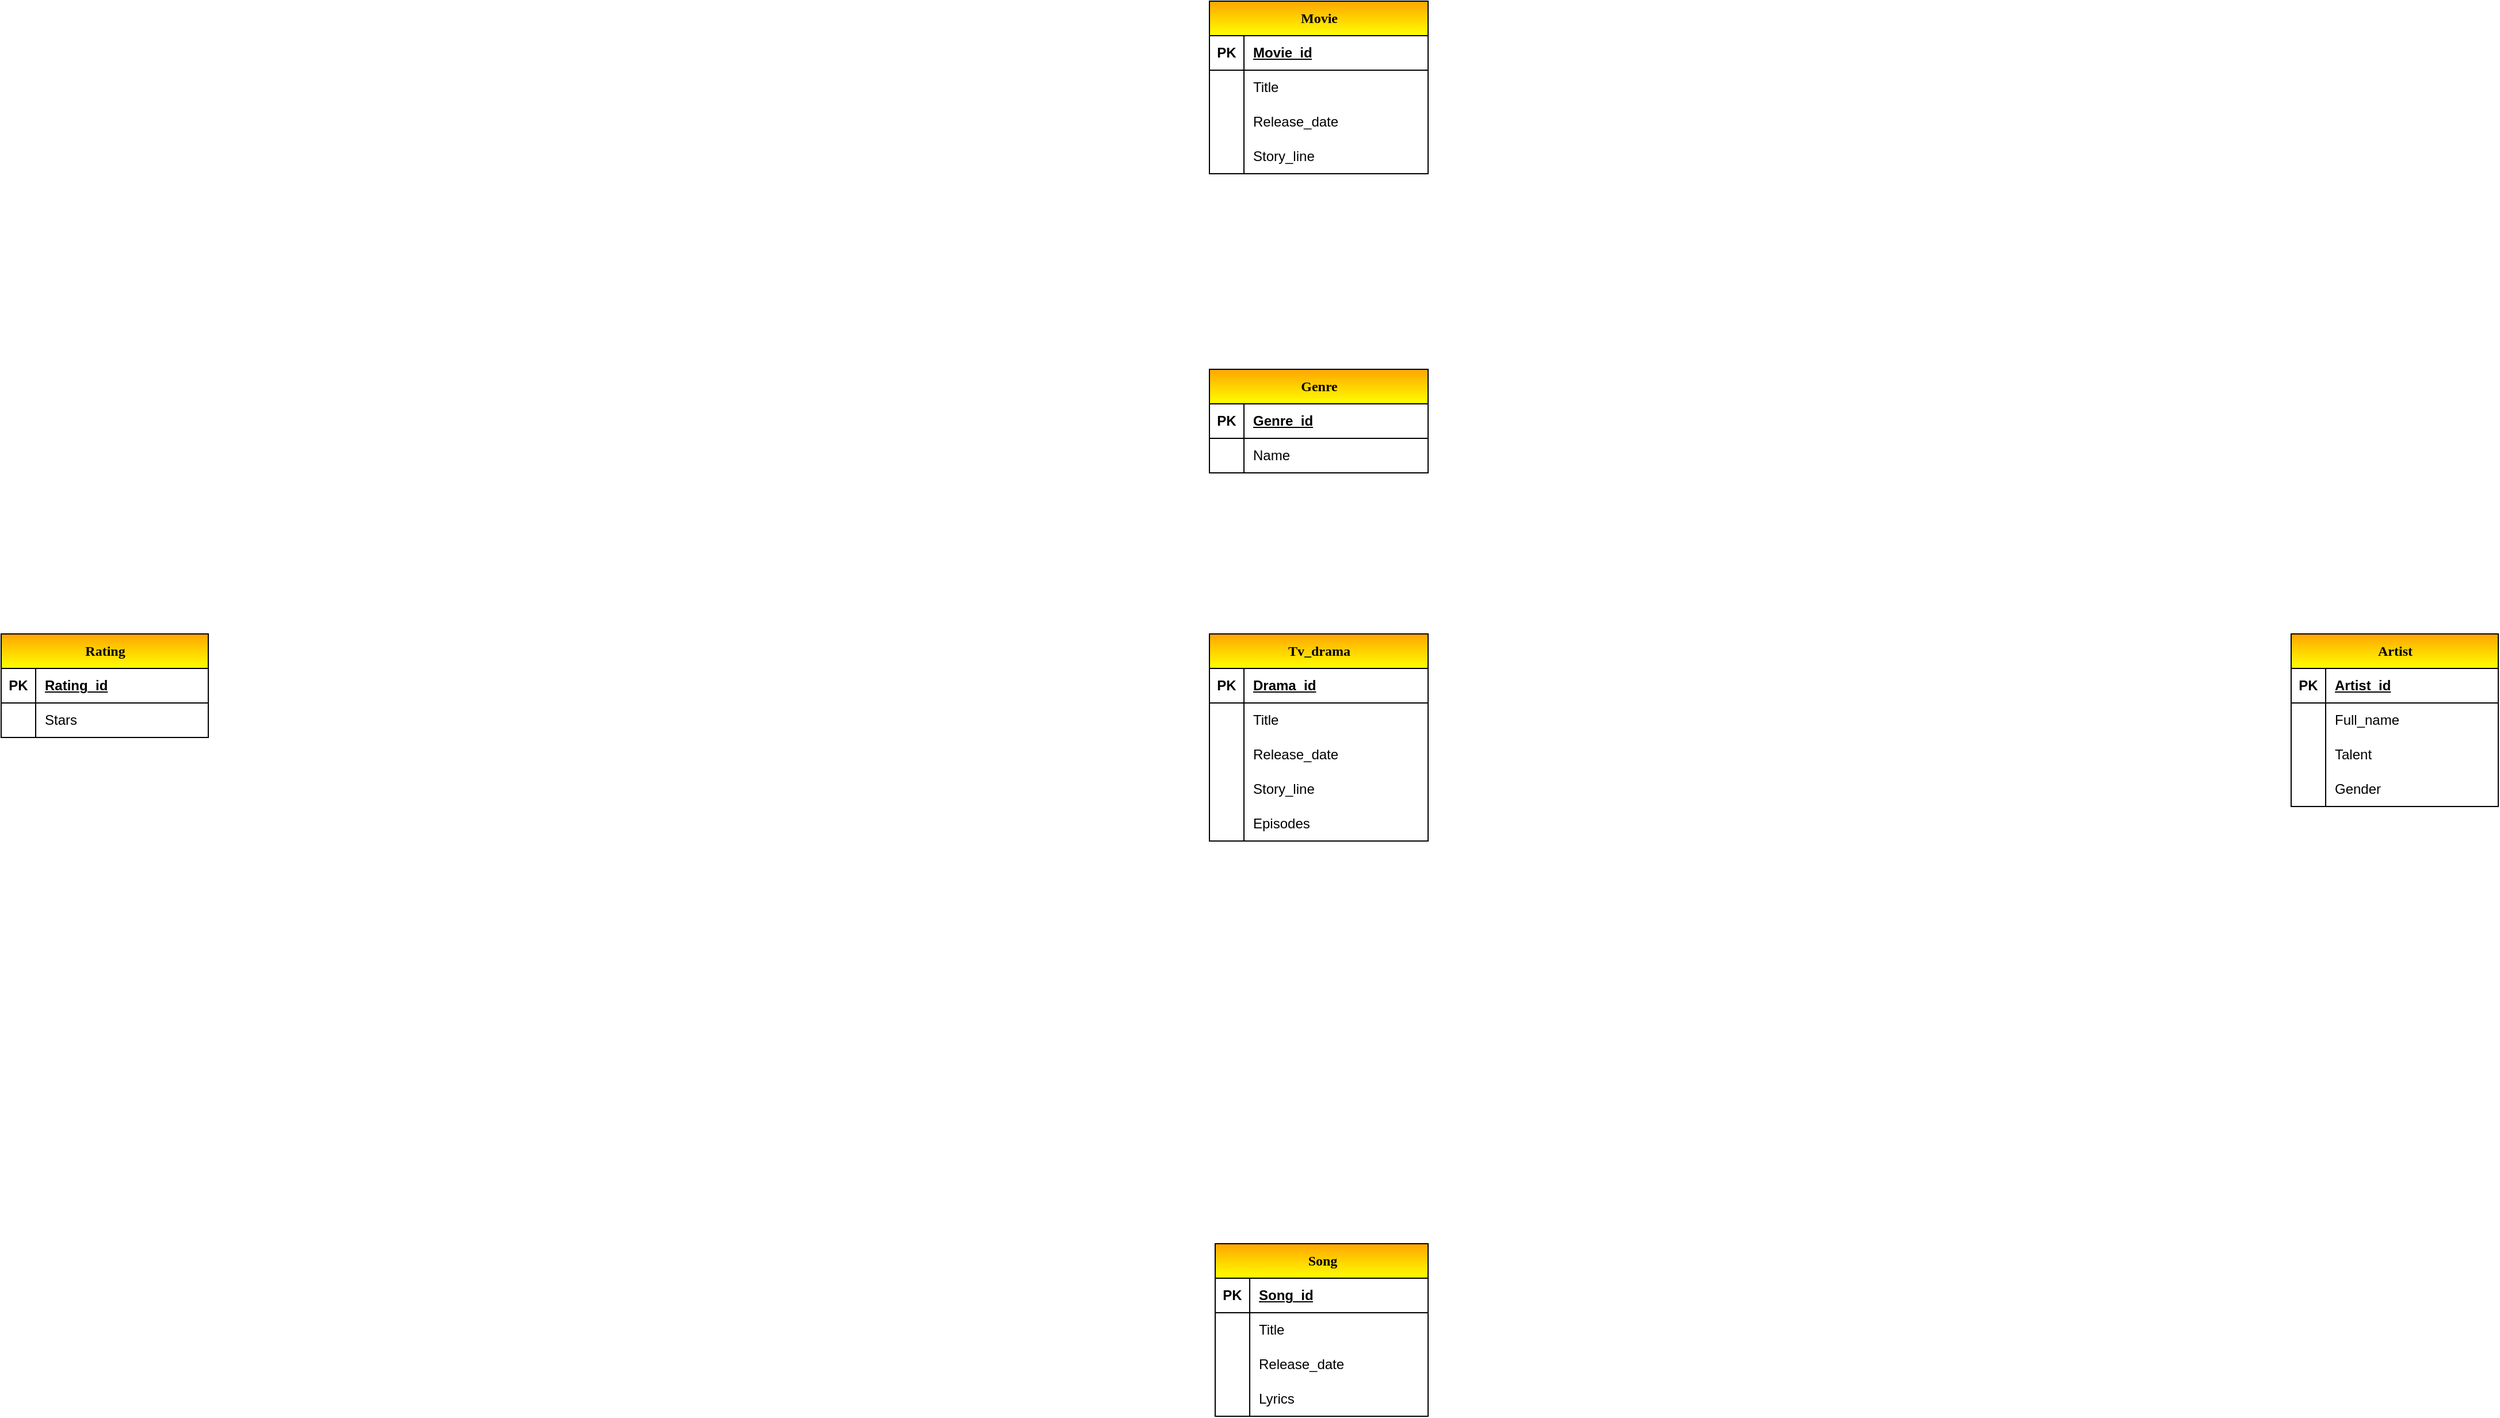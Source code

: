 <mxfile version="24.2.7" type="github">
  <diagram id="R2lEEEUBdFMjLlhIrx00" name="Page-1">
    <mxGraphModel dx="3783" dy="2547" grid="1" gridSize="10" guides="1" tooltips="1" connect="1" arrows="1" fold="1" page="1" pageScale="1" pageWidth="850" pageHeight="1100" math="0" shadow="0" extFonts="Permanent Marker^https://fonts.googleapis.com/css?family=Permanent+Marker">
      <root>
        <mxCell id="0" />
        <mxCell id="1" parent="0" />
        <mxCell id="d4R7U-uVVvmvV2DnVo3v-1" value="&lt;font face=&quot;Times New Roman&quot;&gt;Movie&lt;/font&gt;" style="shape=table;startSize=30;container=1;collapsible=1;childLayout=tableLayout;fixedRows=1;rowLines=0;fontStyle=1;align=center;resizeLast=1;html=1;gradientColor=#FFFF00;swimlaneFillColor=none;fillColor=#FFA500;" vertex="1" parent="1">
          <mxGeometry x="330" y="-50" width="190" height="150" as="geometry">
            <mxRectangle x="330" y="150" width="70" height="30" as="alternateBounds" />
          </mxGeometry>
        </mxCell>
        <mxCell id="d4R7U-uVVvmvV2DnVo3v-2" value="" style="shape=tableRow;horizontal=0;startSize=0;swimlaneHead=0;swimlaneBody=0;fillColor=none;collapsible=0;dropTarget=0;points=[[0,0.5],[1,0.5]];portConstraint=eastwest;top=0;left=0;right=0;bottom=1;" vertex="1" parent="d4R7U-uVVvmvV2DnVo3v-1">
          <mxGeometry y="30" width="190" height="30" as="geometry" />
        </mxCell>
        <mxCell id="d4R7U-uVVvmvV2DnVo3v-3" value="PK" style="shape=partialRectangle;connectable=0;fillColor=none;top=0;left=0;bottom=0;right=0;fontStyle=1;overflow=hidden;whiteSpace=wrap;html=1;" vertex="1" parent="d4R7U-uVVvmvV2DnVo3v-2">
          <mxGeometry width="30" height="30" as="geometry">
            <mxRectangle width="30" height="30" as="alternateBounds" />
          </mxGeometry>
        </mxCell>
        <mxCell id="d4R7U-uVVvmvV2DnVo3v-4" value="Movie_id" style="shape=partialRectangle;connectable=0;fillColor=none;top=0;left=0;bottom=0;right=0;align=left;spacingLeft=6;fontStyle=5;overflow=hidden;whiteSpace=wrap;html=1;" vertex="1" parent="d4R7U-uVVvmvV2DnVo3v-2">
          <mxGeometry x="30" width="160" height="30" as="geometry">
            <mxRectangle width="160" height="30" as="alternateBounds" />
          </mxGeometry>
        </mxCell>
        <mxCell id="d4R7U-uVVvmvV2DnVo3v-5" value="" style="shape=tableRow;horizontal=0;startSize=0;swimlaneHead=0;swimlaneBody=0;fillColor=none;collapsible=0;dropTarget=0;points=[[0,0.5],[1,0.5]];portConstraint=eastwest;top=0;left=0;right=0;bottom=0;" vertex="1" parent="d4R7U-uVVvmvV2DnVo3v-1">
          <mxGeometry y="60" width="190" height="30" as="geometry" />
        </mxCell>
        <mxCell id="d4R7U-uVVvmvV2DnVo3v-6" value="" style="shape=partialRectangle;connectable=0;fillColor=none;top=0;left=0;bottom=0;right=0;editable=1;overflow=hidden;whiteSpace=wrap;html=1;" vertex="1" parent="d4R7U-uVVvmvV2DnVo3v-5">
          <mxGeometry width="30" height="30" as="geometry">
            <mxRectangle width="30" height="30" as="alternateBounds" />
          </mxGeometry>
        </mxCell>
        <mxCell id="d4R7U-uVVvmvV2DnVo3v-7" value="Title" style="shape=partialRectangle;connectable=0;fillColor=none;top=0;left=0;bottom=0;right=0;align=left;spacingLeft=6;overflow=hidden;whiteSpace=wrap;html=1;" vertex="1" parent="d4R7U-uVVvmvV2DnVo3v-5">
          <mxGeometry x="30" width="160" height="30" as="geometry">
            <mxRectangle width="160" height="30" as="alternateBounds" />
          </mxGeometry>
        </mxCell>
        <mxCell id="d4R7U-uVVvmvV2DnVo3v-8" value="" style="shape=tableRow;horizontal=0;startSize=0;swimlaneHead=0;swimlaneBody=0;fillColor=none;collapsible=0;dropTarget=0;points=[[0,0.5],[1,0.5]];portConstraint=eastwest;top=0;left=0;right=0;bottom=0;" vertex="1" parent="d4R7U-uVVvmvV2DnVo3v-1">
          <mxGeometry y="90" width="190" height="30" as="geometry" />
        </mxCell>
        <mxCell id="d4R7U-uVVvmvV2DnVo3v-9" value="" style="shape=partialRectangle;connectable=0;fillColor=none;top=0;left=0;bottom=0;right=0;editable=1;overflow=hidden;whiteSpace=wrap;html=1;" vertex="1" parent="d4R7U-uVVvmvV2DnVo3v-8">
          <mxGeometry width="30" height="30" as="geometry">
            <mxRectangle width="30" height="30" as="alternateBounds" />
          </mxGeometry>
        </mxCell>
        <mxCell id="d4R7U-uVVvmvV2DnVo3v-10" value="Release_date" style="shape=partialRectangle;connectable=0;fillColor=none;top=0;left=0;bottom=0;right=0;align=left;spacingLeft=6;overflow=hidden;whiteSpace=wrap;html=1;" vertex="1" parent="d4R7U-uVVvmvV2DnVo3v-8">
          <mxGeometry x="30" width="160" height="30" as="geometry">
            <mxRectangle width="160" height="30" as="alternateBounds" />
          </mxGeometry>
        </mxCell>
        <mxCell id="d4R7U-uVVvmvV2DnVo3v-11" value="" style="shape=tableRow;horizontal=0;startSize=0;swimlaneHead=0;swimlaneBody=0;fillColor=none;collapsible=0;dropTarget=0;points=[[0,0.5],[1,0.5]];portConstraint=eastwest;top=0;left=0;right=0;bottom=0;" vertex="1" parent="d4R7U-uVVvmvV2DnVo3v-1">
          <mxGeometry y="120" width="190" height="30" as="geometry" />
        </mxCell>
        <mxCell id="d4R7U-uVVvmvV2DnVo3v-12" value="" style="shape=partialRectangle;connectable=0;fillColor=none;top=0;left=0;bottom=0;right=0;editable=1;overflow=hidden;whiteSpace=wrap;html=1;" vertex="1" parent="d4R7U-uVVvmvV2DnVo3v-11">
          <mxGeometry width="30" height="30" as="geometry">
            <mxRectangle width="30" height="30" as="alternateBounds" />
          </mxGeometry>
        </mxCell>
        <mxCell id="d4R7U-uVVvmvV2DnVo3v-13" value="Story_line" style="shape=partialRectangle;connectable=0;fillColor=none;top=0;left=0;bottom=0;right=0;align=left;spacingLeft=6;overflow=hidden;whiteSpace=wrap;html=1;" vertex="1" parent="d4R7U-uVVvmvV2DnVo3v-11">
          <mxGeometry x="30" width="160" height="30" as="geometry">
            <mxRectangle width="160" height="30" as="alternateBounds" />
          </mxGeometry>
        </mxCell>
        <mxCell id="d4R7U-uVVvmvV2DnVo3v-42" value="&lt;font face=&quot;Times New Roman&quot;&gt;Tv_drama&lt;/font&gt;" style="shape=table;startSize=30;container=1;collapsible=1;childLayout=tableLayout;fixedRows=1;rowLines=0;fontStyle=1;align=center;resizeLast=1;html=1;gradientColor=#FFFF00;swimlaneFillColor=none;fillColor=#FFA500;" vertex="1" parent="1">
          <mxGeometry x="330" y="500" width="190" height="180" as="geometry">
            <mxRectangle x="330" y="150" width="70" height="30" as="alternateBounds" />
          </mxGeometry>
        </mxCell>
        <mxCell id="d4R7U-uVVvmvV2DnVo3v-43" value="" style="shape=tableRow;horizontal=0;startSize=0;swimlaneHead=0;swimlaneBody=0;fillColor=none;collapsible=0;dropTarget=0;points=[[0,0.5],[1,0.5]];portConstraint=eastwest;top=0;left=0;right=0;bottom=1;" vertex="1" parent="d4R7U-uVVvmvV2DnVo3v-42">
          <mxGeometry y="30" width="190" height="30" as="geometry" />
        </mxCell>
        <mxCell id="d4R7U-uVVvmvV2DnVo3v-44" value="PK" style="shape=partialRectangle;connectable=0;fillColor=none;top=0;left=0;bottom=0;right=0;fontStyle=1;overflow=hidden;whiteSpace=wrap;html=1;" vertex="1" parent="d4R7U-uVVvmvV2DnVo3v-43">
          <mxGeometry width="30" height="30" as="geometry">
            <mxRectangle width="30" height="30" as="alternateBounds" />
          </mxGeometry>
        </mxCell>
        <mxCell id="d4R7U-uVVvmvV2DnVo3v-45" value="Drama_id" style="shape=partialRectangle;connectable=0;fillColor=none;top=0;left=0;bottom=0;right=0;align=left;spacingLeft=6;fontStyle=5;overflow=hidden;whiteSpace=wrap;html=1;" vertex="1" parent="d4R7U-uVVvmvV2DnVo3v-43">
          <mxGeometry x="30" width="160" height="30" as="geometry">
            <mxRectangle width="160" height="30" as="alternateBounds" />
          </mxGeometry>
        </mxCell>
        <mxCell id="d4R7U-uVVvmvV2DnVo3v-46" value="" style="shape=tableRow;horizontal=0;startSize=0;swimlaneHead=0;swimlaneBody=0;fillColor=none;collapsible=0;dropTarget=0;points=[[0,0.5],[1,0.5]];portConstraint=eastwest;top=0;left=0;right=0;bottom=0;" vertex="1" parent="d4R7U-uVVvmvV2DnVo3v-42">
          <mxGeometry y="60" width="190" height="30" as="geometry" />
        </mxCell>
        <mxCell id="d4R7U-uVVvmvV2DnVo3v-47" value="" style="shape=partialRectangle;connectable=0;fillColor=none;top=0;left=0;bottom=0;right=0;editable=1;overflow=hidden;whiteSpace=wrap;html=1;" vertex="1" parent="d4R7U-uVVvmvV2DnVo3v-46">
          <mxGeometry width="30" height="30" as="geometry">
            <mxRectangle width="30" height="30" as="alternateBounds" />
          </mxGeometry>
        </mxCell>
        <mxCell id="d4R7U-uVVvmvV2DnVo3v-48" value="Title" style="shape=partialRectangle;connectable=0;fillColor=none;top=0;left=0;bottom=0;right=0;align=left;spacingLeft=6;overflow=hidden;whiteSpace=wrap;html=1;" vertex="1" parent="d4R7U-uVVvmvV2DnVo3v-46">
          <mxGeometry x="30" width="160" height="30" as="geometry">
            <mxRectangle width="160" height="30" as="alternateBounds" />
          </mxGeometry>
        </mxCell>
        <mxCell id="d4R7U-uVVvmvV2DnVo3v-49" value="" style="shape=tableRow;horizontal=0;startSize=0;swimlaneHead=0;swimlaneBody=0;fillColor=none;collapsible=0;dropTarget=0;points=[[0,0.5],[1,0.5]];portConstraint=eastwest;top=0;left=0;right=0;bottom=0;" vertex="1" parent="d4R7U-uVVvmvV2DnVo3v-42">
          <mxGeometry y="90" width="190" height="30" as="geometry" />
        </mxCell>
        <mxCell id="d4R7U-uVVvmvV2DnVo3v-50" value="" style="shape=partialRectangle;connectable=0;fillColor=none;top=0;left=0;bottom=0;right=0;editable=1;overflow=hidden;whiteSpace=wrap;html=1;" vertex="1" parent="d4R7U-uVVvmvV2DnVo3v-49">
          <mxGeometry width="30" height="30" as="geometry">
            <mxRectangle width="30" height="30" as="alternateBounds" />
          </mxGeometry>
        </mxCell>
        <mxCell id="d4R7U-uVVvmvV2DnVo3v-51" value="Release_date" style="shape=partialRectangle;connectable=0;fillColor=none;top=0;left=0;bottom=0;right=0;align=left;spacingLeft=6;overflow=hidden;whiteSpace=wrap;html=1;" vertex="1" parent="d4R7U-uVVvmvV2DnVo3v-49">
          <mxGeometry x="30" width="160" height="30" as="geometry">
            <mxRectangle width="160" height="30" as="alternateBounds" />
          </mxGeometry>
        </mxCell>
        <mxCell id="d4R7U-uVVvmvV2DnVo3v-52" value="" style="shape=tableRow;horizontal=0;startSize=0;swimlaneHead=0;swimlaneBody=0;fillColor=none;collapsible=0;dropTarget=0;points=[[0,0.5],[1,0.5]];portConstraint=eastwest;top=0;left=0;right=0;bottom=0;" vertex="1" parent="d4R7U-uVVvmvV2DnVo3v-42">
          <mxGeometry y="120" width="190" height="30" as="geometry" />
        </mxCell>
        <mxCell id="d4R7U-uVVvmvV2DnVo3v-53" value="" style="shape=partialRectangle;connectable=0;fillColor=none;top=0;left=0;bottom=0;right=0;editable=1;overflow=hidden;whiteSpace=wrap;html=1;" vertex="1" parent="d4R7U-uVVvmvV2DnVo3v-52">
          <mxGeometry width="30" height="30" as="geometry">
            <mxRectangle width="30" height="30" as="alternateBounds" />
          </mxGeometry>
        </mxCell>
        <mxCell id="d4R7U-uVVvmvV2DnVo3v-54" value="Story_line" style="shape=partialRectangle;connectable=0;fillColor=none;top=0;left=0;bottom=0;right=0;align=left;spacingLeft=6;overflow=hidden;whiteSpace=wrap;html=1;" vertex="1" parent="d4R7U-uVVvmvV2DnVo3v-52">
          <mxGeometry x="30" width="160" height="30" as="geometry">
            <mxRectangle width="160" height="30" as="alternateBounds" />
          </mxGeometry>
        </mxCell>
        <mxCell id="d4R7U-uVVvmvV2DnVo3v-55" value="" style="shape=tableRow;horizontal=0;startSize=0;swimlaneHead=0;swimlaneBody=0;fillColor=none;collapsible=0;dropTarget=0;points=[[0,0.5],[1,0.5]];portConstraint=eastwest;top=0;left=0;right=0;bottom=0;" vertex="1" parent="d4R7U-uVVvmvV2DnVo3v-42">
          <mxGeometry y="150" width="190" height="30" as="geometry" />
        </mxCell>
        <mxCell id="d4R7U-uVVvmvV2DnVo3v-56" value="" style="shape=partialRectangle;connectable=0;fillColor=none;top=0;left=0;bottom=0;right=0;editable=1;overflow=hidden;whiteSpace=wrap;html=1;" vertex="1" parent="d4R7U-uVVvmvV2DnVo3v-55">
          <mxGeometry width="30" height="30" as="geometry">
            <mxRectangle width="30" height="30" as="alternateBounds" />
          </mxGeometry>
        </mxCell>
        <mxCell id="d4R7U-uVVvmvV2DnVo3v-57" value="Episodes" style="shape=partialRectangle;connectable=0;fillColor=none;top=0;left=0;bottom=0;right=0;align=left;spacingLeft=6;overflow=hidden;whiteSpace=wrap;html=1;" vertex="1" parent="d4R7U-uVVvmvV2DnVo3v-55">
          <mxGeometry x="30" width="160" height="30" as="geometry">
            <mxRectangle width="160" height="30" as="alternateBounds" />
          </mxGeometry>
        </mxCell>
        <mxCell id="d4R7U-uVVvmvV2DnVo3v-58" value="&lt;font face=&quot;Times New Roman&quot;&gt;Song&lt;/font&gt;" style="shape=table;startSize=30;container=1;collapsible=1;childLayout=tableLayout;fixedRows=1;rowLines=0;fontStyle=1;align=center;resizeLast=1;html=1;gradientColor=#FFFF00;swimlaneFillColor=none;fillColor=#FFA500;" vertex="1" parent="1">
          <mxGeometry x="335" y="1030" width="185" height="150" as="geometry">
            <mxRectangle x="330" y="150" width="70" height="30" as="alternateBounds" />
          </mxGeometry>
        </mxCell>
        <mxCell id="d4R7U-uVVvmvV2DnVo3v-59" value="" style="shape=tableRow;horizontal=0;startSize=0;swimlaneHead=0;swimlaneBody=0;fillColor=none;collapsible=0;dropTarget=0;points=[[0,0.5],[1,0.5]];portConstraint=eastwest;top=0;left=0;right=0;bottom=1;" vertex="1" parent="d4R7U-uVVvmvV2DnVo3v-58">
          <mxGeometry y="30" width="185" height="30" as="geometry" />
        </mxCell>
        <mxCell id="d4R7U-uVVvmvV2DnVo3v-60" value="PK" style="shape=partialRectangle;connectable=0;fillColor=none;top=0;left=0;bottom=0;right=0;fontStyle=1;overflow=hidden;whiteSpace=wrap;html=1;" vertex="1" parent="d4R7U-uVVvmvV2DnVo3v-59">
          <mxGeometry width="30" height="30" as="geometry">
            <mxRectangle width="30" height="30" as="alternateBounds" />
          </mxGeometry>
        </mxCell>
        <mxCell id="d4R7U-uVVvmvV2DnVo3v-61" value="Song_id" style="shape=partialRectangle;connectable=0;fillColor=none;top=0;left=0;bottom=0;right=0;align=left;spacingLeft=6;fontStyle=5;overflow=hidden;whiteSpace=wrap;html=1;" vertex="1" parent="d4R7U-uVVvmvV2DnVo3v-59">
          <mxGeometry x="30" width="155" height="30" as="geometry">
            <mxRectangle width="155" height="30" as="alternateBounds" />
          </mxGeometry>
        </mxCell>
        <mxCell id="d4R7U-uVVvmvV2DnVo3v-62" value="" style="shape=tableRow;horizontal=0;startSize=0;swimlaneHead=0;swimlaneBody=0;fillColor=none;collapsible=0;dropTarget=0;points=[[0,0.5],[1,0.5]];portConstraint=eastwest;top=0;left=0;right=0;bottom=0;" vertex="1" parent="d4R7U-uVVvmvV2DnVo3v-58">
          <mxGeometry y="60" width="185" height="30" as="geometry" />
        </mxCell>
        <mxCell id="d4R7U-uVVvmvV2DnVo3v-63" value="" style="shape=partialRectangle;connectable=0;fillColor=none;top=0;left=0;bottom=0;right=0;editable=1;overflow=hidden;whiteSpace=wrap;html=1;" vertex="1" parent="d4R7U-uVVvmvV2DnVo3v-62">
          <mxGeometry width="30" height="30" as="geometry">
            <mxRectangle width="30" height="30" as="alternateBounds" />
          </mxGeometry>
        </mxCell>
        <mxCell id="d4R7U-uVVvmvV2DnVo3v-64" value="Title" style="shape=partialRectangle;connectable=0;fillColor=none;top=0;left=0;bottom=0;right=0;align=left;spacingLeft=6;overflow=hidden;whiteSpace=wrap;html=1;" vertex="1" parent="d4R7U-uVVvmvV2DnVo3v-62">
          <mxGeometry x="30" width="155" height="30" as="geometry">
            <mxRectangle width="155" height="30" as="alternateBounds" />
          </mxGeometry>
        </mxCell>
        <mxCell id="d4R7U-uVVvmvV2DnVo3v-65" value="" style="shape=tableRow;horizontal=0;startSize=0;swimlaneHead=0;swimlaneBody=0;fillColor=none;collapsible=0;dropTarget=0;points=[[0,0.5],[1,0.5]];portConstraint=eastwest;top=0;left=0;right=0;bottom=0;" vertex="1" parent="d4R7U-uVVvmvV2DnVo3v-58">
          <mxGeometry y="90" width="185" height="30" as="geometry" />
        </mxCell>
        <mxCell id="d4R7U-uVVvmvV2DnVo3v-66" value="" style="shape=partialRectangle;connectable=0;fillColor=none;top=0;left=0;bottom=0;right=0;editable=1;overflow=hidden;whiteSpace=wrap;html=1;" vertex="1" parent="d4R7U-uVVvmvV2DnVo3v-65">
          <mxGeometry width="30" height="30" as="geometry">
            <mxRectangle width="30" height="30" as="alternateBounds" />
          </mxGeometry>
        </mxCell>
        <mxCell id="d4R7U-uVVvmvV2DnVo3v-67" value="Release_date" style="shape=partialRectangle;connectable=0;fillColor=none;top=0;left=0;bottom=0;right=0;align=left;spacingLeft=6;overflow=hidden;whiteSpace=wrap;html=1;" vertex="1" parent="d4R7U-uVVvmvV2DnVo3v-65">
          <mxGeometry x="30" width="155" height="30" as="geometry">
            <mxRectangle width="155" height="30" as="alternateBounds" />
          </mxGeometry>
        </mxCell>
        <mxCell id="d4R7U-uVVvmvV2DnVo3v-68" value="" style="shape=tableRow;horizontal=0;startSize=0;swimlaneHead=0;swimlaneBody=0;fillColor=none;collapsible=0;dropTarget=0;points=[[0,0.5],[1,0.5]];portConstraint=eastwest;top=0;left=0;right=0;bottom=0;" vertex="1" parent="d4R7U-uVVvmvV2DnVo3v-58">
          <mxGeometry y="120" width="185" height="30" as="geometry" />
        </mxCell>
        <mxCell id="d4R7U-uVVvmvV2DnVo3v-69" value="" style="shape=partialRectangle;connectable=0;fillColor=none;top=0;left=0;bottom=0;right=0;editable=1;overflow=hidden;whiteSpace=wrap;html=1;" vertex="1" parent="d4R7U-uVVvmvV2DnVo3v-68">
          <mxGeometry width="30" height="30" as="geometry">
            <mxRectangle width="30" height="30" as="alternateBounds" />
          </mxGeometry>
        </mxCell>
        <mxCell id="d4R7U-uVVvmvV2DnVo3v-70" value="Lyrics" style="shape=partialRectangle;connectable=0;fillColor=none;top=0;left=0;bottom=0;right=0;align=left;spacingLeft=6;overflow=hidden;whiteSpace=wrap;html=1;" vertex="1" parent="d4R7U-uVVvmvV2DnVo3v-68">
          <mxGeometry x="30" width="155" height="30" as="geometry">
            <mxRectangle width="155" height="30" as="alternateBounds" />
          </mxGeometry>
        </mxCell>
        <mxCell id="d4R7U-uVVvmvV2DnVo3v-74" value="&lt;font face=&quot;Times New Roman&quot;&gt;Genre&lt;/font&gt;" style="shape=table;startSize=30;container=1;collapsible=1;childLayout=tableLayout;fixedRows=1;rowLines=0;fontStyle=1;align=center;resizeLast=1;html=1;gradientColor=#FFFF00;swimlaneFillColor=none;fillColor=#FFA500;" vertex="1" parent="1">
          <mxGeometry x="330" y="270" width="190" height="90" as="geometry">
            <mxRectangle x="330" y="150" width="70" height="30" as="alternateBounds" />
          </mxGeometry>
        </mxCell>
        <mxCell id="d4R7U-uVVvmvV2DnVo3v-75" value="" style="shape=tableRow;horizontal=0;startSize=0;swimlaneHead=0;swimlaneBody=0;fillColor=none;collapsible=0;dropTarget=0;points=[[0,0.5],[1,0.5]];portConstraint=eastwest;top=0;left=0;right=0;bottom=1;" vertex="1" parent="d4R7U-uVVvmvV2DnVo3v-74">
          <mxGeometry y="30" width="190" height="30" as="geometry" />
        </mxCell>
        <mxCell id="d4R7U-uVVvmvV2DnVo3v-76" value="PK" style="shape=partialRectangle;connectable=0;fillColor=none;top=0;left=0;bottom=0;right=0;fontStyle=1;overflow=hidden;whiteSpace=wrap;html=1;" vertex="1" parent="d4R7U-uVVvmvV2DnVo3v-75">
          <mxGeometry width="30" height="30" as="geometry">
            <mxRectangle width="30" height="30" as="alternateBounds" />
          </mxGeometry>
        </mxCell>
        <mxCell id="d4R7U-uVVvmvV2DnVo3v-77" value="Genre_id" style="shape=partialRectangle;connectable=0;fillColor=none;top=0;left=0;bottom=0;right=0;align=left;spacingLeft=6;fontStyle=5;overflow=hidden;whiteSpace=wrap;html=1;" vertex="1" parent="d4R7U-uVVvmvV2DnVo3v-75">
          <mxGeometry x="30" width="160" height="30" as="geometry">
            <mxRectangle width="160" height="30" as="alternateBounds" />
          </mxGeometry>
        </mxCell>
        <mxCell id="d4R7U-uVVvmvV2DnVo3v-78" value="" style="shape=tableRow;horizontal=0;startSize=0;swimlaneHead=0;swimlaneBody=0;fillColor=none;collapsible=0;dropTarget=0;points=[[0,0.5],[1,0.5]];portConstraint=eastwest;top=0;left=0;right=0;bottom=0;" vertex="1" parent="d4R7U-uVVvmvV2DnVo3v-74">
          <mxGeometry y="60" width="190" height="30" as="geometry" />
        </mxCell>
        <mxCell id="d4R7U-uVVvmvV2DnVo3v-79" value="" style="shape=partialRectangle;connectable=0;fillColor=none;top=0;left=0;bottom=0;right=0;editable=1;overflow=hidden;whiteSpace=wrap;html=1;" vertex="1" parent="d4R7U-uVVvmvV2DnVo3v-78">
          <mxGeometry width="30" height="30" as="geometry">
            <mxRectangle width="30" height="30" as="alternateBounds" />
          </mxGeometry>
        </mxCell>
        <mxCell id="d4R7U-uVVvmvV2DnVo3v-80" value="Name" style="shape=partialRectangle;connectable=0;fillColor=none;top=0;left=0;bottom=0;right=0;align=left;spacingLeft=6;overflow=hidden;whiteSpace=wrap;html=1;" vertex="1" parent="d4R7U-uVVvmvV2DnVo3v-78">
          <mxGeometry x="30" width="160" height="30" as="geometry">
            <mxRectangle width="160" height="30" as="alternateBounds" />
          </mxGeometry>
        </mxCell>
        <mxCell id="d4R7U-uVVvmvV2DnVo3v-87" value="&lt;font face=&quot;Times New Roman&quot;&gt;Artist&lt;/font&gt;" style="shape=table;startSize=30;container=1;collapsible=1;childLayout=tableLayout;fixedRows=1;rowLines=0;fontStyle=1;align=center;resizeLast=1;html=1;gradientColor=#FFFF00;swimlaneFillColor=none;fillColor=#FFA500;" vertex="1" parent="1">
          <mxGeometry x="1270" y="500" width="180" height="150" as="geometry">
            <mxRectangle x="330" y="150" width="70" height="30" as="alternateBounds" />
          </mxGeometry>
        </mxCell>
        <mxCell id="d4R7U-uVVvmvV2DnVo3v-88" value="" style="shape=tableRow;horizontal=0;startSize=0;swimlaneHead=0;swimlaneBody=0;fillColor=none;collapsible=0;dropTarget=0;points=[[0,0.5],[1,0.5]];portConstraint=eastwest;top=0;left=0;right=0;bottom=1;" vertex="1" parent="d4R7U-uVVvmvV2DnVo3v-87">
          <mxGeometry y="30" width="180" height="30" as="geometry" />
        </mxCell>
        <mxCell id="d4R7U-uVVvmvV2DnVo3v-89" value="PK" style="shape=partialRectangle;connectable=0;fillColor=none;top=0;left=0;bottom=0;right=0;fontStyle=1;overflow=hidden;whiteSpace=wrap;html=1;" vertex="1" parent="d4R7U-uVVvmvV2DnVo3v-88">
          <mxGeometry width="30" height="30" as="geometry">
            <mxRectangle width="30" height="30" as="alternateBounds" />
          </mxGeometry>
        </mxCell>
        <mxCell id="d4R7U-uVVvmvV2DnVo3v-90" value="Artist_id" style="shape=partialRectangle;connectable=0;fillColor=none;top=0;left=0;bottom=0;right=0;align=left;spacingLeft=6;fontStyle=5;overflow=hidden;whiteSpace=wrap;html=1;" vertex="1" parent="d4R7U-uVVvmvV2DnVo3v-88">
          <mxGeometry x="30" width="150" height="30" as="geometry">
            <mxRectangle width="150" height="30" as="alternateBounds" />
          </mxGeometry>
        </mxCell>
        <mxCell id="d4R7U-uVVvmvV2DnVo3v-91" value="" style="shape=tableRow;horizontal=0;startSize=0;swimlaneHead=0;swimlaneBody=0;fillColor=none;collapsible=0;dropTarget=0;points=[[0,0.5],[1,0.5]];portConstraint=eastwest;top=0;left=0;right=0;bottom=0;" vertex="1" parent="d4R7U-uVVvmvV2DnVo3v-87">
          <mxGeometry y="60" width="180" height="30" as="geometry" />
        </mxCell>
        <mxCell id="d4R7U-uVVvmvV2DnVo3v-92" value="" style="shape=partialRectangle;connectable=0;fillColor=none;top=0;left=0;bottom=0;right=0;editable=1;overflow=hidden;whiteSpace=wrap;html=1;" vertex="1" parent="d4R7U-uVVvmvV2DnVo3v-91">
          <mxGeometry width="30" height="30" as="geometry">
            <mxRectangle width="30" height="30" as="alternateBounds" />
          </mxGeometry>
        </mxCell>
        <mxCell id="d4R7U-uVVvmvV2DnVo3v-93" value="Full_name" style="shape=partialRectangle;connectable=0;fillColor=none;top=0;left=0;bottom=0;right=0;align=left;spacingLeft=6;overflow=hidden;whiteSpace=wrap;html=1;" vertex="1" parent="d4R7U-uVVvmvV2DnVo3v-91">
          <mxGeometry x="30" width="150" height="30" as="geometry">
            <mxRectangle width="150" height="30" as="alternateBounds" />
          </mxGeometry>
        </mxCell>
        <mxCell id="d4R7U-uVVvmvV2DnVo3v-94" value="" style="shape=tableRow;horizontal=0;startSize=0;swimlaneHead=0;swimlaneBody=0;fillColor=none;collapsible=0;dropTarget=0;points=[[0,0.5],[1,0.5]];portConstraint=eastwest;top=0;left=0;right=0;bottom=0;" vertex="1" parent="d4R7U-uVVvmvV2DnVo3v-87">
          <mxGeometry y="90" width="180" height="30" as="geometry" />
        </mxCell>
        <mxCell id="d4R7U-uVVvmvV2DnVo3v-95" value="" style="shape=partialRectangle;connectable=0;fillColor=none;top=0;left=0;bottom=0;right=0;editable=1;overflow=hidden;whiteSpace=wrap;html=1;" vertex="1" parent="d4R7U-uVVvmvV2DnVo3v-94">
          <mxGeometry width="30" height="30" as="geometry">
            <mxRectangle width="30" height="30" as="alternateBounds" />
          </mxGeometry>
        </mxCell>
        <mxCell id="d4R7U-uVVvmvV2DnVo3v-96" value="Talent" style="shape=partialRectangle;connectable=0;fillColor=none;top=0;left=0;bottom=0;right=0;align=left;spacingLeft=6;overflow=hidden;whiteSpace=wrap;html=1;" vertex="1" parent="d4R7U-uVVvmvV2DnVo3v-94">
          <mxGeometry x="30" width="150" height="30" as="geometry">
            <mxRectangle width="150" height="30" as="alternateBounds" />
          </mxGeometry>
        </mxCell>
        <mxCell id="d4R7U-uVVvmvV2DnVo3v-97" value="" style="shape=tableRow;horizontal=0;startSize=0;swimlaneHead=0;swimlaneBody=0;fillColor=none;collapsible=0;dropTarget=0;points=[[0,0.5],[1,0.5]];portConstraint=eastwest;top=0;left=0;right=0;bottom=0;" vertex="1" parent="d4R7U-uVVvmvV2DnVo3v-87">
          <mxGeometry y="120" width="180" height="30" as="geometry" />
        </mxCell>
        <mxCell id="d4R7U-uVVvmvV2DnVo3v-98" value="" style="shape=partialRectangle;connectable=0;fillColor=none;top=0;left=0;bottom=0;right=0;editable=1;overflow=hidden;whiteSpace=wrap;html=1;" vertex="1" parent="d4R7U-uVVvmvV2DnVo3v-97">
          <mxGeometry width="30" height="30" as="geometry">
            <mxRectangle width="30" height="30" as="alternateBounds" />
          </mxGeometry>
        </mxCell>
        <mxCell id="d4R7U-uVVvmvV2DnVo3v-99" value="Gender" style="shape=partialRectangle;connectable=0;fillColor=none;top=0;left=0;bottom=0;right=0;align=left;spacingLeft=6;overflow=hidden;whiteSpace=wrap;html=1;" vertex="1" parent="d4R7U-uVVvmvV2DnVo3v-97">
          <mxGeometry x="30" width="150" height="30" as="geometry">
            <mxRectangle width="150" height="30" as="alternateBounds" />
          </mxGeometry>
        </mxCell>
        <mxCell id="d4R7U-uVVvmvV2DnVo3v-101" value="&lt;font face=&quot;Times New Roman&quot;&gt;Rating&lt;/font&gt;" style="shape=table;startSize=30;container=1;collapsible=1;childLayout=tableLayout;fixedRows=1;rowLines=0;fontStyle=1;align=center;resizeLast=1;html=1;gradientColor=#FFFF00;swimlaneFillColor=none;fillColor=#FFA500;" vertex="1" parent="1">
          <mxGeometry x="-720" y="500" width="180" height="90" as="geometry">
            <mxRectangle x="330" y="150" width="70" height="30" as="alternateBounds" />
          </mxGeometry>
        </mxCell>
        <mxCell id="d4R7U-uVVvmvV2DnVo3v-102" value="" style="shape=tableRow;horizontal=0;startSize=0;swimlaneHead=0;swimlaneBody=0;fillColor=none;collapsible=0;dropTarget=0;points=[[0,0.5],[1,0.5]];portConstraint=eastwest;top=0;left=0;right=0;bottom=1;" vertex="1" parent="d4R7U-uVVvmvV2DnVo3v-101">
          <mxGeometry y="30" width="180" height="30" as="geometry" />
        </mxCell>
        <mxCell id="d4R7U-uVVvmvV2DnVo3v-103" value="PK" style="shape=partialRectangle;connectable=0;fillColor=none;top=0;left=0;bottom=0;right=0;fontStyle=1;overflow=hidden;whiteSpace=wrap;html=1;" vertex="1" parent="d4R7U-uVVvmvV2DnVo3v-102">
          <mxGeometry width="30" height="30" as="geometry">
            <mxRectangle width="30" height="30" as="alternateBounds" />
          </mxGeometry>
        </mxCell>
        <mxCell id="d4R7U-uVVvmvV2DnVo3v-104" value="Rating_id" style="shape=partialRectangle;connectable=0;fillColor=none;top=0;left=0;bottom=0;right=0;align=left;spacingLeft=6;fontStyle=5;overflow=hidden;whiteSpace=wrap;html=1;" vertex="1" parent="d4R7U-uVVvmvV2DnVo3v-102">
          <mxGeometry x="30" width="150" height="30" as="geometry">
            <mxRectangle width="150" height="30" as="alternateBounds" />
          </mxGeometry>
        </mxCell>
        <mxCell id="d4R7U-uVVvmvV2DnVo3v-105" value="" style="shape=tableRow;horizontal=0;startSize=0;swimlaneHead=0;swimlaneBody=0;fillColor=none;collapsible=0;dropTarget=0;points=[[0,0.5],[1,0.5]];portConstraint=eastwest;top=0;left=0;right=0;bottom=0;" vertex="1" parent="d4R7U-uVVvmvV2DnVo3v-101">
          <mxGeometry y="60" width="180" height="30" as="geometry" />
        </mxCell>
        <mxCell id="d4R7U-uVVvmvV2DnVo3v-106" value="" style="shape=partialRectangle;connectable=0;fillColor=none;top=0;left=0;bottom=0;right=0;editable=1;overflow=hidden;whiteSpace=wrap;html=1;" vertex="1" parent="d4R7U-uVVvmvV2DnVo3v-105">
          <mxGeometry width="30" height="30" as="geometry">
            <mxRectangle width="30" height="30" as="alternateBounds" />
          </mxGeometry>
        </mxCell>
        <mxCell id="d4R7U-uVVvmvV2DnVo3v-107" value="Stars" style="shape=partialRectangle;connectable=0;fillColor=none;top=0;left=0;bottom=0;right=0;align=left;spacingLeft=6;overflow=hidden;whiteSpace=wrap;html=1;" vertex="1" parent="d4R7U-uVVvmvV2DnVo3v-105">
          <mxGeometry x="30" width="150" height="30" as="geometry">
            <mxRectangle width="150" height="30" as="alternateBounds" />
          </mxGeometry>
        </mxCell>
      </root>
    </mxGraphModel>
  </diagram>
</mxfile>
